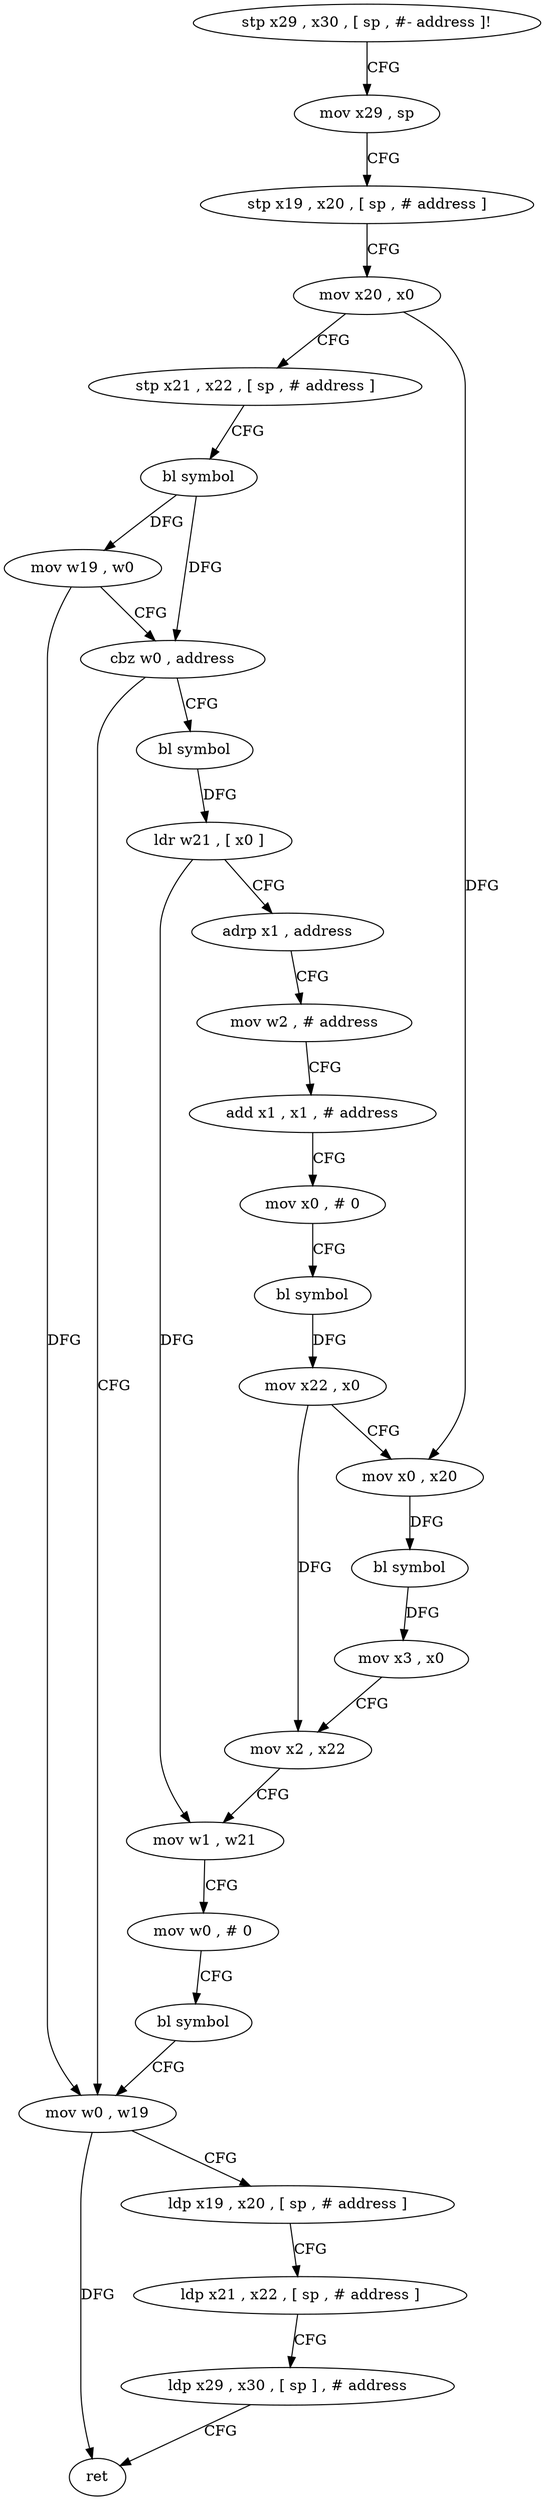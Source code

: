 digraph "func" {
"149568" [label = "stp x29 , x30 , [ sp , #- address ]!" ]
"149572" [label = "mov x29 , sp" ]
"149576" [label = "stp x19 , x20 , [ sp , # address ]" ]
"149580" [label = "mov x20 , x0" ]
"149584" [label = "stp x21 , x22 , [ sp , # address ]" ]
"149588" [label = "bl symbol" ]
"149592" [label = "mov w19 , w0" ]
"149596" [label = "cbz w0 , address" ]
"149660" [label = "mov w0 , w19" ]
"149600" [label = "bl symbol" ]
"149664" [label = "ldp x19 , x20 , [ sp , # address ]" ]
"149668" [label = "ldp x21 , x22 , [ sp , # address ]" ]
"149672" [label = "ldp x29 , x30 , [ sp ] , # address" ]
"149676" [label = "ret" ]
"149604" [label = "ldr w21 , [ x0 ]" ]
"149608" [label = "adrp x1 , address" ]
"149612" [label = "mov w2 , # address" ]
"149616" [label = "add x1 , x1 , # address" ]
"149620" [label = "mov x0 , # 0" ]
"149624" [label = "bl symbol" ]
"149628" [label = "mov x22 , x0" ]
"149632" [label = "mov x0 , x20" ]
"149636" [label = "bl symbol" ]
"149640" [label = "mov x3 , x0" ]
"149644" [label = "mov x2 , x22" ]
"149648" [label = "mov w1 , w21" ]
"149652" [label = "mov w0 , # 0" ]
"149656" [label = "bl symbol" ]
"149568" -> "149572" [ label = "CFG" ]
"149572" -> "149576" [ label = "CFG" ]
"149576" -> "149580" [ label = "CFG" ]
"149580" -> "149584" [ label = "CFG" ]
"149580" -> "149632" [ label = "DFG" ]
"149584" -> "149588" [ label = "CFG" ]
"149588" -> "149592" [ label = "DFG" ]
"149588" -> "149596" [ label = "DFG" ]
"149592" -> "149596" [ label = "CFG" ]
"149592" -> "149660" [ label = "DFG" ]
"149596" -> "149660" [ label = "CFG" ]
"149596" -> "149600" [ label = "CFG" ]
"149660" -> "149664" [ label = "CFG" ]
"149660" -> "149676" [ label = "DFG" ]
"149600" -> "149604" [ label = "DFG" ]
"149664" -> "149668" [ label = "CFG" ]
"149668" -> "149672" [ label = "CFG" ]
"149672" -> "149676" [ label = "CFG" ]
"149604" -> "149608" [ label = "CFG" ]
"149604" -> "149648" [ label = "DFG" ]
"149608" -> "149612" [ label = "CFG" ]
"149612" -> "149616" [ label = "CFG" ]
"149616" -> "149620" [ label = "CFG" ]
"149620" -> "149624" [ label = "CFG" ]
"149624" -> "149628" [ label = "DFG" ]
"149628" -> "149632" [ label = "CFG" ]
"149628" -> "149644" [ label = "DFG" ]
"149632" -> "149636" [ label = "DFG" ]
"149636" -> "149640" [ label = "DFG" ]
"149640" -> "149644" [ label = "CFG" ]
"149644" -> "149648" [ label = "CFG" ]
"149648" -> "149652" [ label = "CFG" ]
"149652" -> "149656" [ label = "CFG" ]
"149656" -> "149660" [ label = "CFG" ]
}
